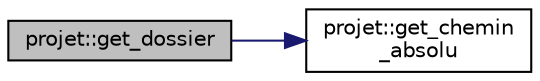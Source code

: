 digraph "projet::get_dossier"
{
  edge [fontname="Helvetica",fontsize="10",labelfontname="Helvetica",labelfontsize="10"];
  node [fontname="Helvetica",fontsize="10",shape=record];
  rankdir="LR";
  Node66 [label="projet::get_dossier",height=0.2,width=0.4,color="black", fillcolor="grey75", style="filled", fontcolor="black"];
  Node66 -> Node67 [color="midnightblue",fontsize="10",style="solid",fontname="Helvetica"];
  Node67 [label="projet::get_chemin\l_absolu",height=0.2,width=0.4,color="black", fillcolor="white", style="filled",URL="$classprojet.html#aefa5df1c78bc74bedfa8c845524d9e3e",tooltip="Retourne le chemin absolu du fichier du projet. "];
}
